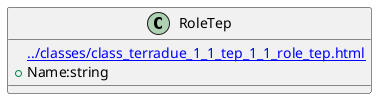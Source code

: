 @startuml
class RoleTep {
[[../classes/class_terradue_1_1_tep_1_1_role_tep.html]]
 +Name:string
}
@enduml
